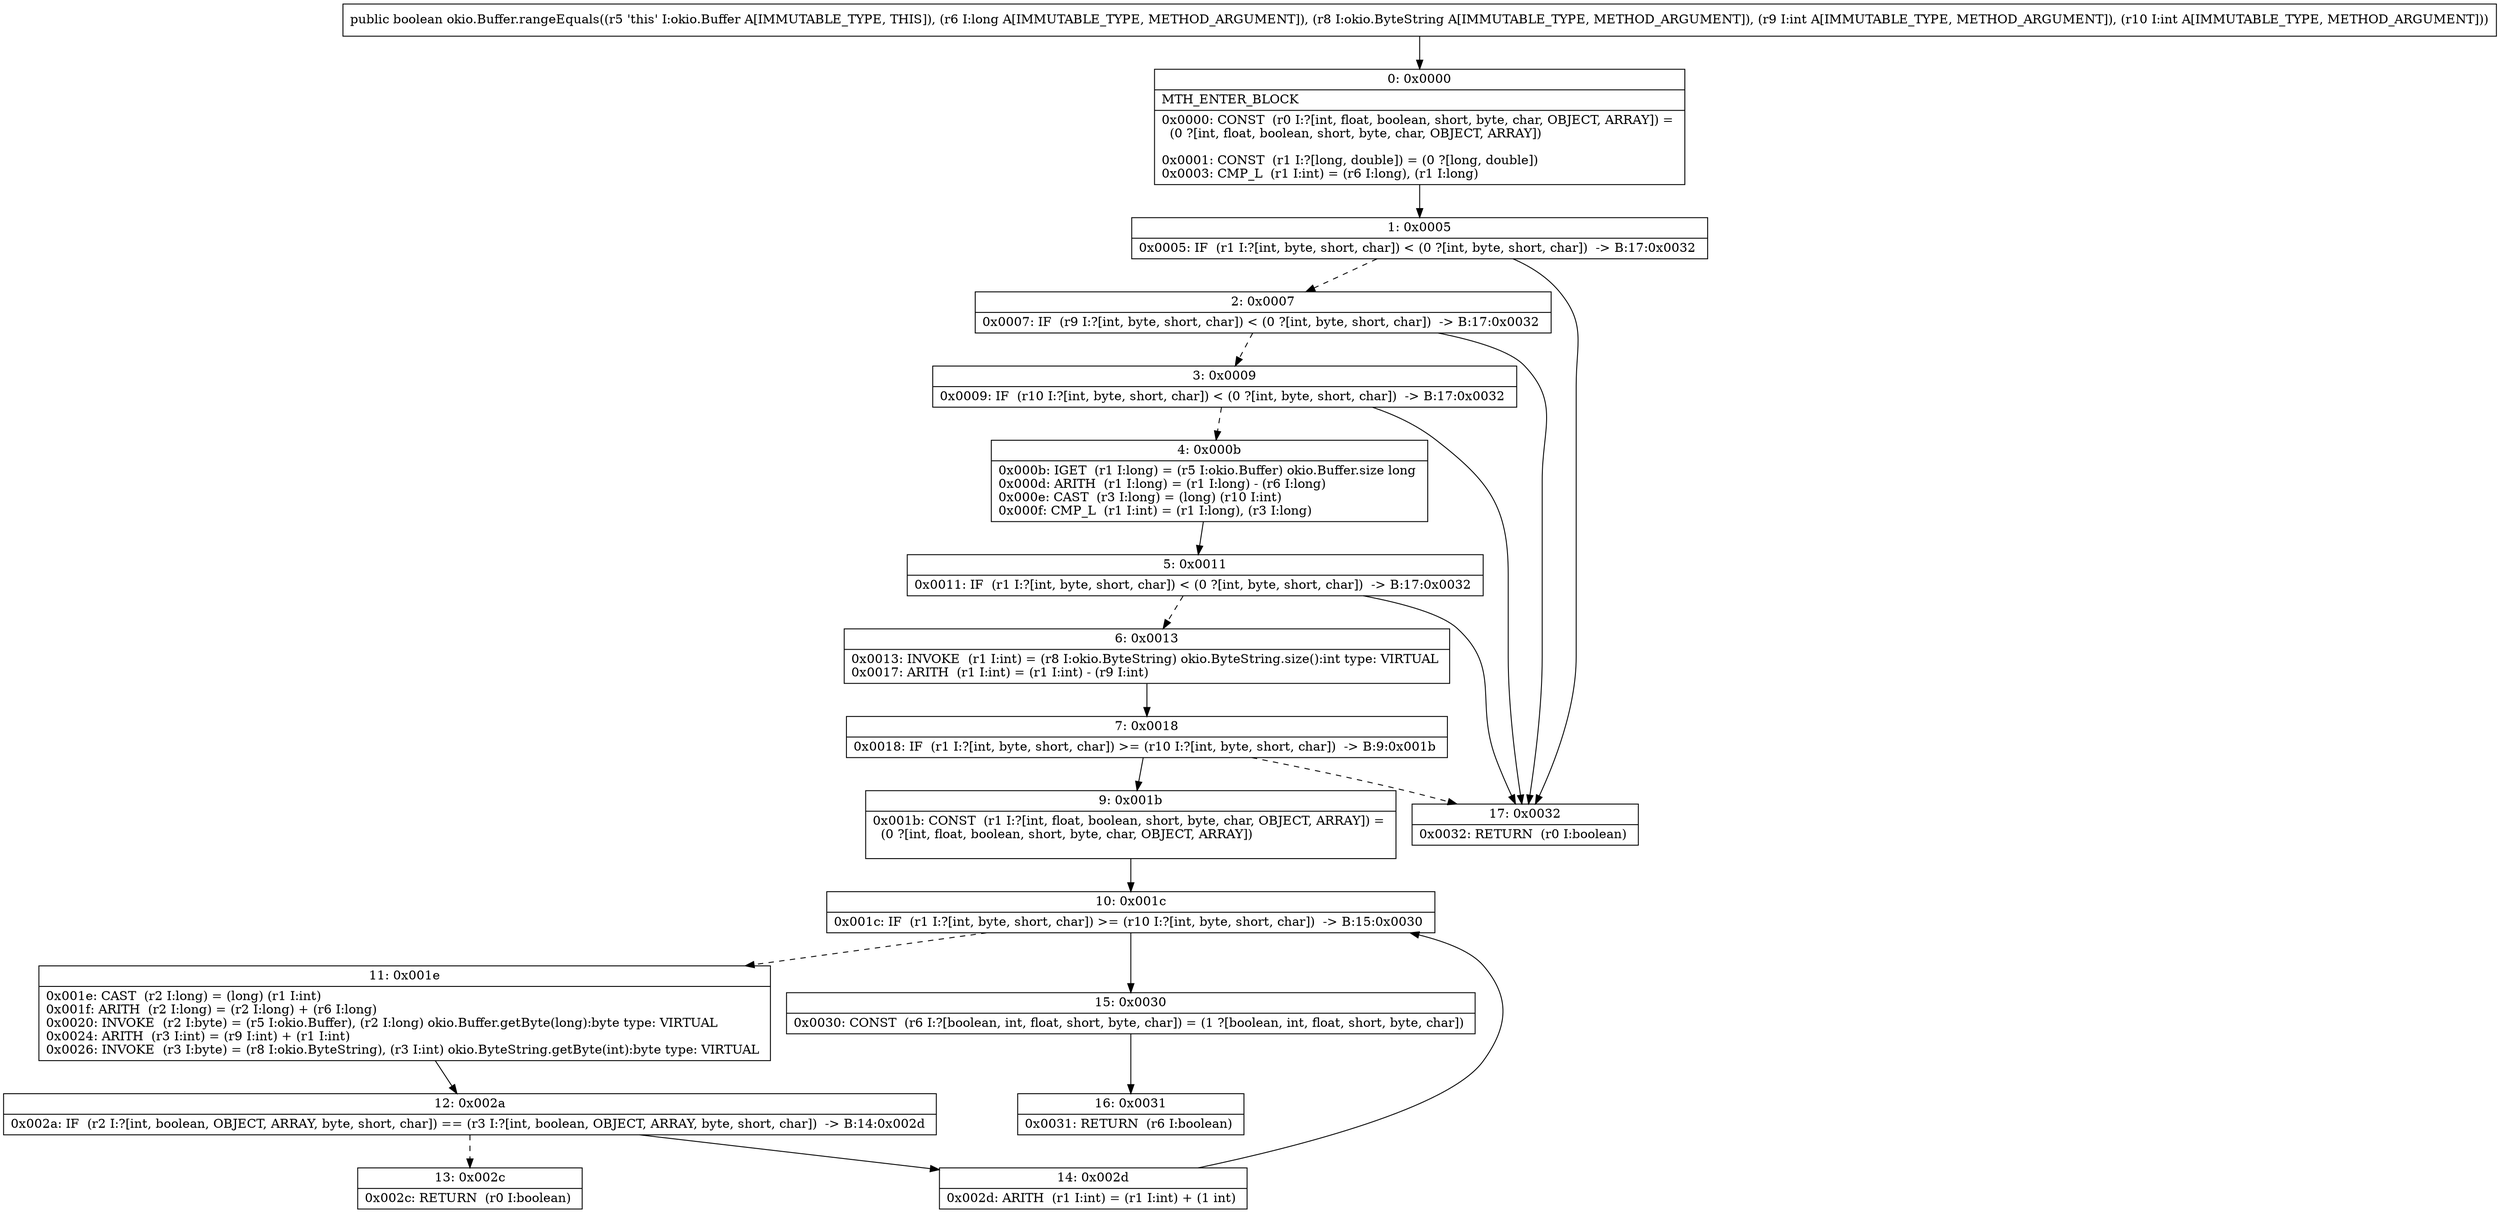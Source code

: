 digraph "CFG forokio.Buffer.rangeEquals(JLokio\/ByteString;II)Z" {
Node_0 [shape=record,label="{0\:\ 0x0000|MTH_ENTER_BLOCK\l|0x0000: CONST  (r0 I:?[int, float, boolean, short, byte, char, OBJECT, ARRAY]) = \l  (0 ?[int, float, boolean, short, byte, char, OBJECT, ARRAY])\l \l0x0001: CONST  (r1 I:?[long, double]) = (0 ?[long, double]) \l0x0003: CMP_L  (r1 I:int) = (r6 I:long), (r1 I:long) \l}"];
Node_1 [shape=record,label="{1\:\ 0x0005|0x0005: IF  (r1 I:?[int, byte, short, char]) \< (0 ?[int, byte, short, char])  \-\> B:17:0x0032 \l}"];
Node_2 [shape=record,label="{2\:\ 0x0007|0x0007: IF  (r9 I:?[int, byte, short, char]) \< (0 ?[int, byte, short, char])  \-\> B:17:0x0032 \l}"];
Node_3 [shape=record,label="{3\:\ 0x0009|0x0009: IF  (r10 I:?[int, byte, short, char]) \< (0 ?[int, byte, short, char])  \-\> B:17:0x0032 \l}"];
Node_4 [shape=record,label="{4\:\ 0x000b|0x000b: IGET  (r1 I:long) = (r5 I:okio.Buffer) okio.Buffer.size long \l0x000d: ARITH  (r1 I:long) = (r1 I:long) \- (r6 I:long) \l0x000e: CAST  (r3 I:long) = (long) (r10 I:int) \l0x000f: CMP_L  (r1 I:int) = (r1 I:long), (r3 I:long) \l}"];
Node_5 [shape=record,label="{5\:\ 0x0011|0x0011: IF  (r1 I:?[int, byte, short, char]) \< (0 ?[int, byte, short, char])  \-\> B:17:0x0032 \l}"];
Node_6 [shape=record,label="{6\:\ 0x0013|0x0013: INVOKE  (r1 I:int) = (r8 I:okio.ByteString) okio.ByteString.size():int type: VIRTUAL \l0x0017: ARITH  (r1 I:int) = (r1 I:int) \- (r9 I:int) \l}"];
Node_7 [shape=record,label="{7\:\ 0x0018|0x0018: IF  (r1 I:?[int, byte, short, char]) \>= (r10 I:?[int, byte, short, char])  \-\> B:9:0x001b \l}"];
Node_9 [shape=record,label="{9\:\ 0x001b|0x001b: CONST  (r1 I:?[int, float, boolean, short, byte, char, OBJECT, ARRAY]) = \l  (0 ?[int, float, boolean, short, byte, char, OBJECT, ARRAY])\l \l}"];
Node_10 [shape=record,label="{10\:\ 0x001c|0x001c: IF  (r1 I:?[int, byte, short, char]) \>= (r10 I:?[int, byte, short, char])  \-\> B:15:0x0030 \l}"];
Node_11 [shape=record,label="{11\:\ 0x001e|0x001e: CAST  (r2 I:long) = (long) (r1 I:int) \l0x001f: ARITH  (r2 I:long) = (r2 I:long) + (r6 I:long) \l0x0020: INVOKE  (r2 I:byte) = (r5 I:okio.Buffer), (r2 I:long) okio.Buffer.getByte(long):byte type: VIRTUAL \l0x0024: ARITH  (r3 I:int) = (r9 I:int) + (r1 I:int) \l0x0026: INVOKE  (r3 I:byte) = (r8 I:okio.ByteString), (r3 I:int) okio.ByteString.getByte(int):byte type: VIRTUAL \l}"];
Node_12 [shape=record,label="{12\:\ 0x002a|0x002a: IF  (r2 I:?[int, boolean, OBJECT, ARRAY, byte, short, char]) == (r3 I:?[int, boolean, OBJECT, ARRAY, byte, short, char])  \-\> B:14:0x002d \l}"];
Node_13 [shape=record,label="{13\:\ 0x002c|0x002c: RETURN  (r0 I:boolean) \l}"];
Node_14 [shape=record,label="{14\:\ 0x002d|0x002d: ARITH  (r1 I:int) = (r1 I:int) + (1 int) \l}"];
Node_15 [shape=record,label="{15\:\ 0x0030|0x0030: CONST  (r6 I:?[boolean, int, float, short, byte, char]) = (1 ?[boolean, int, float, short, byte, char]) \l}"];
Node_16 [shape=record,label="{16\:\ 0x0031|0x0031: RETURN  (r6 I:boolean) \l}"];
Node_17 [shape=record,label="{17\:\ 0x0032|0x0032: RETURN  (r0 I:boolean) \l}"];
MethodNode[shape=record,label="{public boolean okio.Buffer.rangeEquals((r5 'this' I:okio.Buffer A[IMMUTABLE_TYPE, THIS]), (r6 I:long A[IMMUTABLE_TYPE, METHOD_ARGUMENT]), (r8 I:okio.ByteString A[IMMUTABLE_TYPE, METHOD_ARGUMENT]), (r9 I:int A[IMMUTABLE_TYPE, METHOD_ARGUMENT]), (r10 I:int A[IMMUTABLE_TYPE, METHOD_ARGUMENT])) }"];
MethodNode -> Node_0;
Node_0 -> Node_1;
Node_1 -> Node_2[style=dashed];
Node_1 -> Node_17;
Node_2 -> Node_3[style=dashed];
Node_2 -> Node_17;
Node_3 -> Node_4[style=dashed];
Node_3 -> Node_17;
Node_4 -> Node_5;
Node_5 -> Node_6[style=dashed];
Node_5 -> Node_17;
Node_6 -> Node_7;
Node_7 -> Node_9;
Node_7 -> Node_17[style=dashed];
Node_9 -> Node_10;
Node_10 -> Node_11[style=dashed];
Node_10 -> Node_15;
Node_11 -> Node_12;
Node_12 -> Node_13[style=dashed];
Node_12 -> Node_14;
Node_14 -> Node_10;
Node_15 -> Node_16;
}

